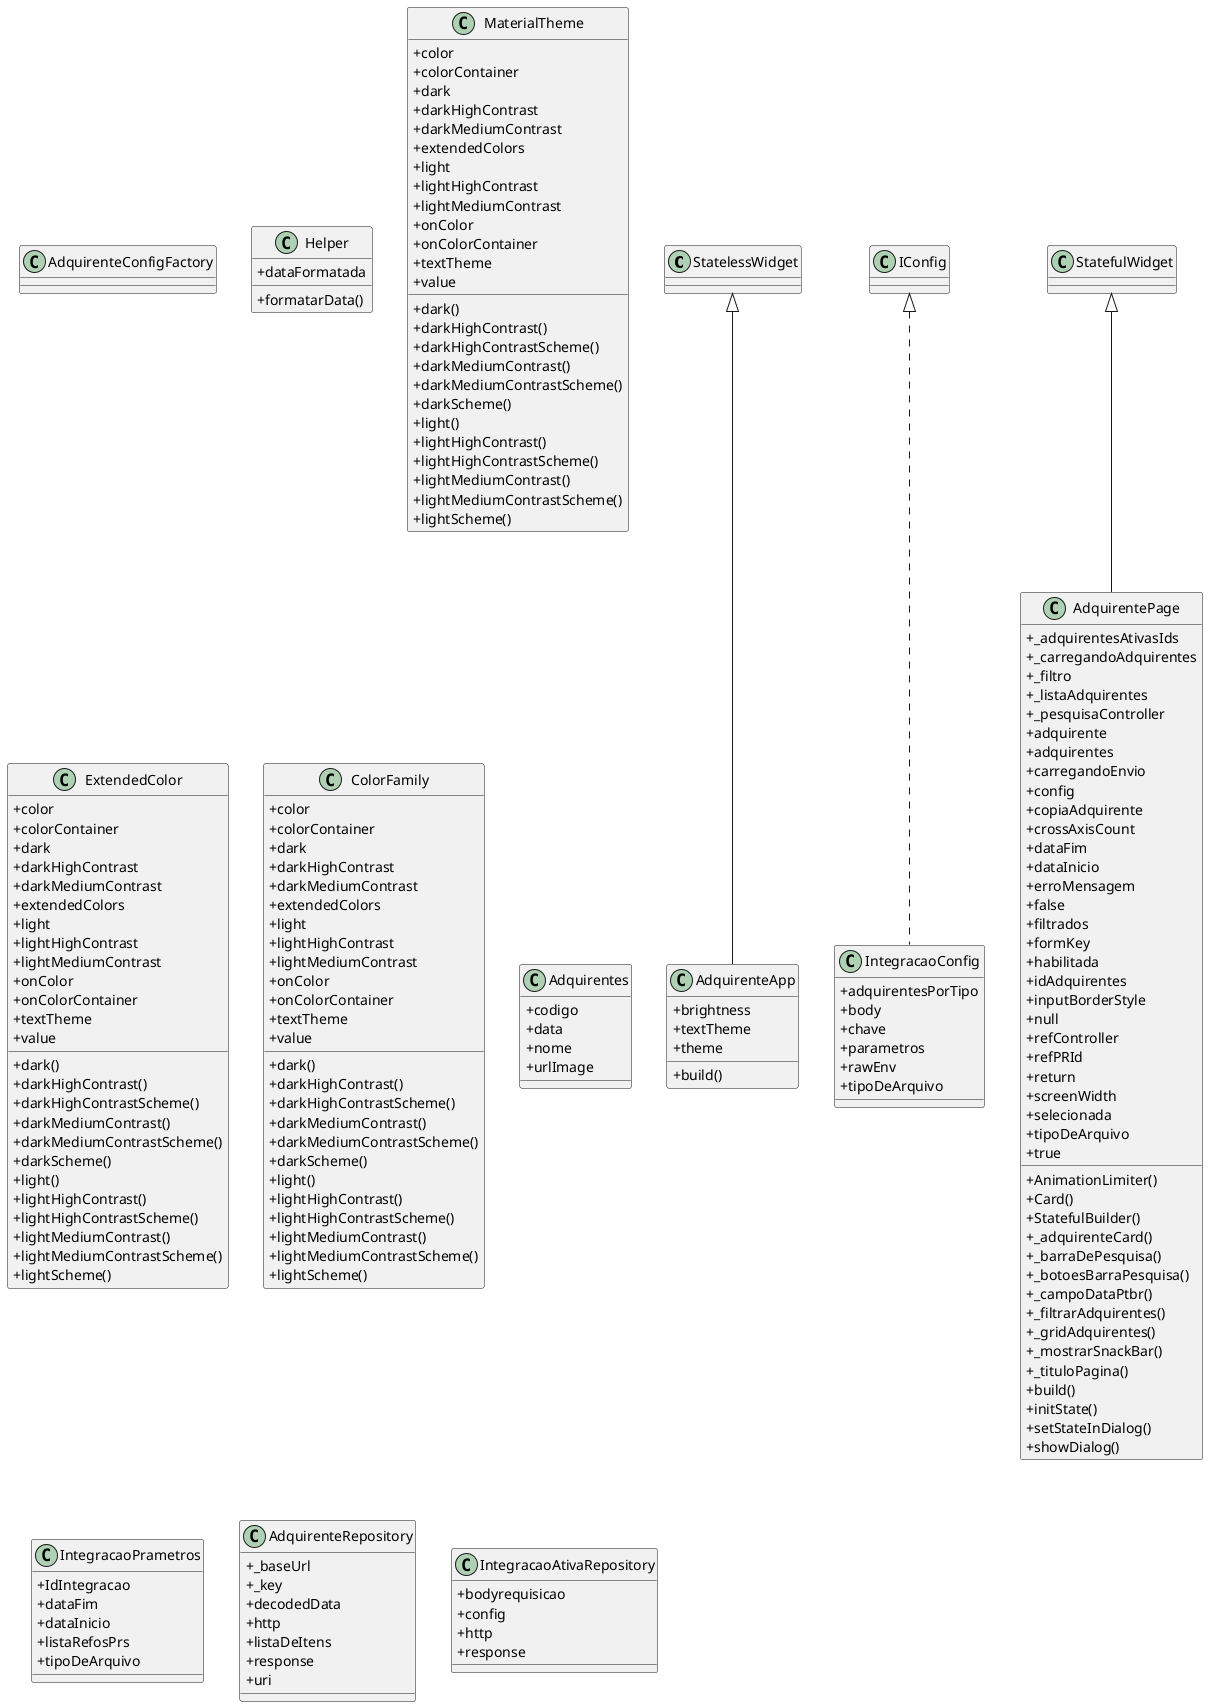 @startuml
skinparam classAttributeIconSize 0
StatelessWidget <|-- AdquirenteApp
class AdquirenteApp {
  +brightness
  +textTheme
  +theme
  +build()
}
class AdquirenteConfigFactory {
}
IConfig <|.. IntegracaoConfig
class IntegracaoConfig {
  +adquirentesPorTipo
  +body
  +chave
  +parametros
  +rawEnv
  +tipoDeArquivo
}
class Helper {
  +dataFormatada
  +formatarData()
}
class MaterialTheme {
  +color
  +colorContainer
  +dark
  +darkHighContrast
  +darkMediumContrast
  +extendedColors
  +light
  +lightHighContrast
  +lightMediumContrast
  +onColor
  +onColorContainer
  +textTheme
  +value
  +dark()
  +darkHighContrast()
  +darkHighContrastScheme()
  +darkMediumContrast()
  +darkMediumContrastScheme()
  +darkScheme()
  +light()
  +lightHighContrast()
  +lightHighContrastScheme()
  +lightMediumContrast()
  +lightMediumContrastScheme()
  +lightScheme()
}
class ExtendedColor {
  +color
  +colorContainer
  +dark
  +darkHighContrast
  +darkMediumContrast
  +extendedColors
  +light
  +lightHighContrast
  +lightMediumContrast
  +onColor
  +onColorContainer
  +textTheme
  +value
  +dark()
  +darkHighContrast()
  +darkHighContrastScheme()
  +darkMediumContrast()
  +darkMediumContrastScheme()
  +darkScheme()
  +light()
  +lightHighContrast()
  +lightHighContrastScheme()
  +lightMediumContrast()
  +lightMediumContrastScheme()
  +lightScheme()
}
class ColorFamily {
  +color
  +colorContainer
  +dark
  +darkHighContrast
  +darkMediumContrast
  +extendedColors
  +light
  +lightHighContrast
  +lightMediumContrast
  +onColor
  +onColorContainer
  +textTheme
  +value
  +dark()
  +darkHighContrast()
  +darkHighContrastScheme()
  +darkMediumContrast()
  +darkMediumContrastScheme()
  +darkScheme()
  +light()
  +lightHighContrast()
  +lightHighContrastScheme()
  +lightMediumContrast()
  +lightMediumContrastScheme()
  +lightScheme()
}
class IConfig {
}
class Adquirentes {
  +codigo
  +data
  +nome
  +urlImage
}
class IntegracaoPrametros {
  +IdIntegracao
  +dataFim
  +dataInicio
  +listaRefosPrs
  +tipoDeArquivo
}
StatefulWidget <|-- AdquirentePage
class AdquirentePage {
  +_adquirentesAtivasIds
  +_carregandoAdquirentes
  +_filtro
  +_listaAdquirentes
  +_pesquisaController
  +adquirente
  +adquirentes
  +carregandoEnvio
  +config
  +copiaAdquirente
  +crossAxisCount
  +dataFim
  +dataInicio
  +erroMensagem
  +false
  +filtrados
  +formKey
  +habilitada
  +idAdquirentes
  +inputBorderStyle
  +null
  +refController
  +refPRId
  +return
  +screenWidth
  +selecionada
  +tipoDeArquivo
  +true
  +AnimationLimiter()
  +Card()
  +StatefulBuilder()
  +_adquirenteCard()
  +_barraDePesquisa()
  +_botoesBarraPesquisa()
  +_campoDataPtbr()
  +_filtrarAdquirentes()
  +_gridAdquirentes()
  +_mostrarSnackBar()
  +_tituloPagina()
  +build()
  +initState()
  +setStateInDialog()
  +showDialog()
}
class AdquirenteRepository {
  +_baseUrl
  +_key
  +decodedData
  +http
  +listaDeItens
  +response
  +uri
}
class IntegracaoAtivaRepository {
  +bodyrequisicao
  +config
  +http
  +response
}
@enduml